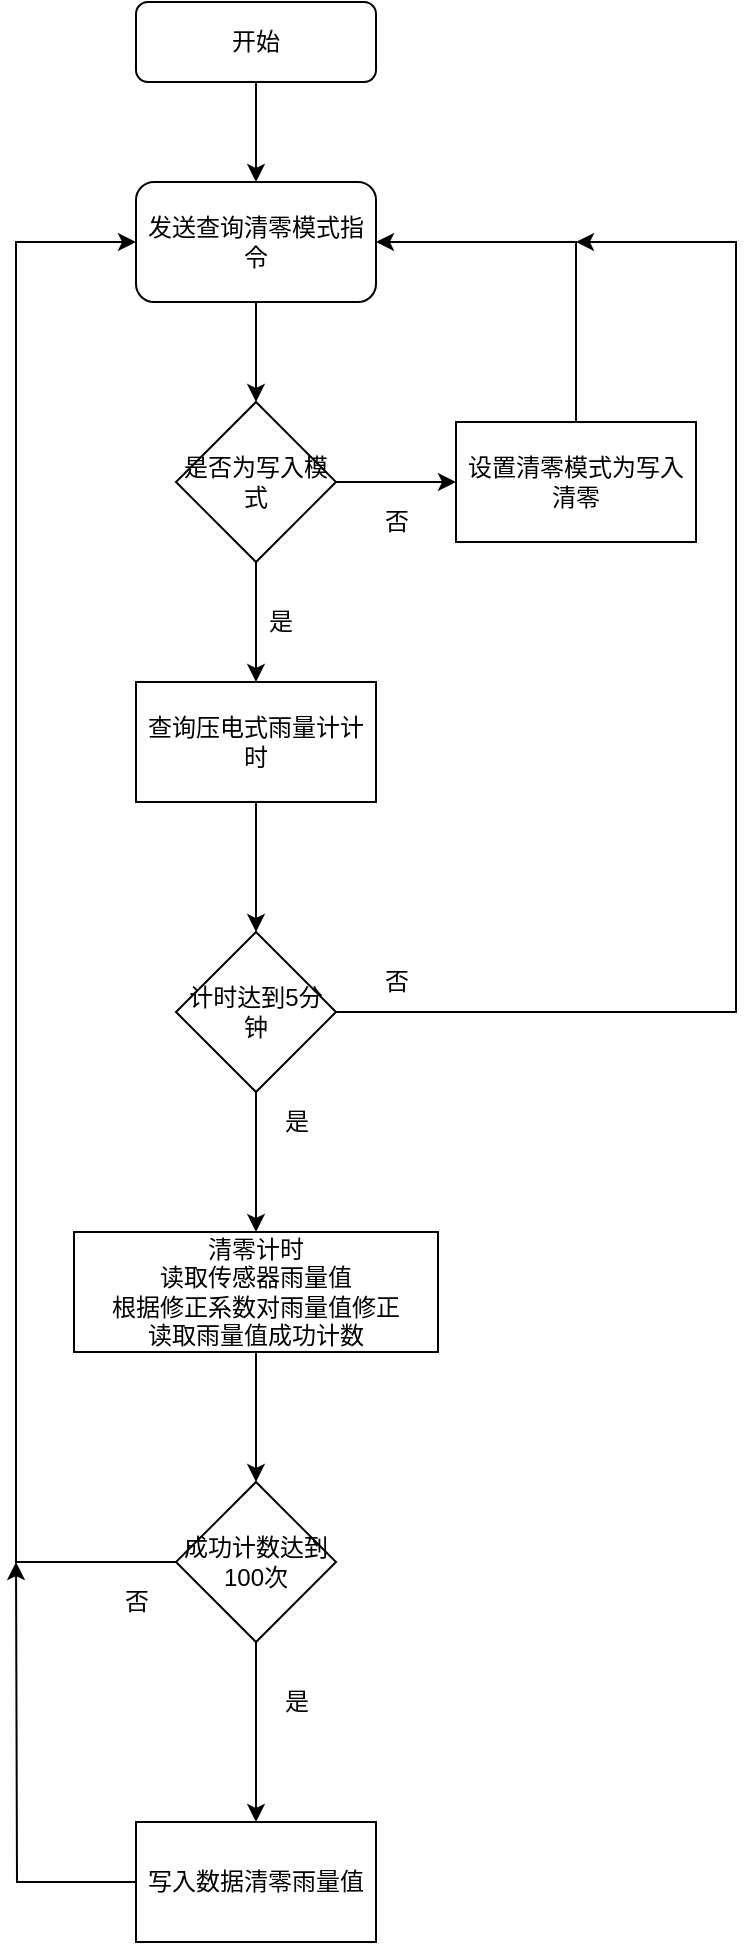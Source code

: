 <mxfile version="14.6.10" type="github">
  <diagram id="C5RBs43oDa-KdzZeNtuy" name="Page-1">
    <mxGraphModel dx="2031" dy="1090" grid="0" gridSize="10" guides="1" tooltips="1" connect="1" arrows="1" fold="1" page="1" pageScale="1" pageWidth="827" pageHeight="1169" math="0" shadow="0">
      <root>
        <mxCell id="WIyWlLk6GJQsqaUBKTNV-0" />
        <mxCell id="WIyWlLk6GJQsqaUBKTNV-1" parent="WIyWlLk6GJQsqaUBKTNV-0" />
        <mxCell id="w8_CbX6rNwMr6R3IFAu_-6" style="edgeStyle=orthogonalEdgeStyle;rounded=0;orthogonalLoop=1;jettySize=auto;html=1;exitX=0.5;exitY=1;exitDx=0;exitDy=0;entryX=0.5;entryY=0;entryDx=0;entryDy=0;" edge="1" parent="WIyWlLk6GJQsqaUBKTNV-1" source="WIyWlLk6GJQsqaUBKTNV-3" target="w8_CbX6rNwMr6R3IFAu_-0">
          <mxGeometry relative="1" as="geometry" />
        </mxCell>
        <mxCell id="WIyWlLk6GJQsqaUBKTNV-3" value="开始" style="rounded=1;whiteSpace=wrap;html=1;fontSize=12;glass=0;strokeWidth=1;shadow=0;" parent="WIyWlLk6GJQsqaUBKTNV-1" vertex="1">
          <mxGeometry x="160" y="80" width="120" height="40" as="geometry" />
        </mxCell>
        <mxCell id="w8_CbX6rNwMr6R3IFAu_-7" style="edgeStyle=orthogonalEdgeStyle;rounded=0;orthogonalLoop=1;jettySize=auto;html=1;exitX=0.5;exitY=1;exitDx=0;exitDy=0;entryX=0.5;entryY=0;entryDx=0;entryDy=0;" edge="1" parent="WIyWlLk6GJQsqaUBKTNV-1" source="w8_CbX6rNwMr6R3IFAu_-0" target="w8_CbX6rNwMr6R3IFAu_-1">
          <mxGeometry relative="1" as="geometry" />
        </mxCell>
        <mxCell id="w8_CbX6rNwMr6R3IFAu_-0" value="发送查询清零模式指令" style="rounded=1;whiteSpace=wrap;html=1;" vertex="1" parent="WIyWlLk6GJQsqaUBKTNV-1">
          <mxGeometry x="160" y="170" width="120" height="60" as="geometry" />
        </mxCell>
        <mxCell id="w8_CbX6rNwMr6R3IFAu_-3" value="" style="edgeStyle=orthogonalEdgeStyle;rounded=0;orthogonalLoop=1;jettySize=auto;html=1;" edge="1" parent="WIyWlLk6GJQsqaUBKTNV-1" source="w8_CbX6rNwMr6R3IFAu_-1" target="w8_CbX6rNwMr6R3IFAu_-2">
          <mxGeometry relative="1" as="geometry" />
        </mxCell>
        <mxCell id="w8_CbX6rNwMr6R3IFAu_-9" value="" style="edgeStyle=orthogonalEdgeStyle;rounded=0;orthogonalLoop=1;jettySize=auto;html=1;" edge="1" parent="WIyWlLk6GJQsqaUBKTNV-1" source="w8_CbX6rNwMr6R3IFAu_-1" target="w8_CbX6rNwMr6R3IFAu_-8">
          <mxGeometry relative="1" as="geometry" />
        </mxCell>
        <mxCell id="w8_CbX6rNwMr6R3IFAu_-1" value="是否为写入模式" style="rhombus;whiteSpace=wrap;html=1;" vertex="1" parent="WIyWlLk6GJQsqaUBKTNV-1">
          <mxGeometry x="180" y="280" width="80" height="80" as="geometry" />
        </mxCell>
        <mxCell id="w8_CbX6rNwMr6R3IFAu_-5" style="edgeStyle=orthogonalEdgeStyle;rounded=0;orthogonalLoop=1;jettySize=auto;html=1;exitX=0.5;exitY=1;exitDx=0;exitDy=0;entryX=0.5;entryY=0;entryDx=0;entryDy=0;" edge="1" parent="WIyWlLk6GJQsqaUBKTNV-1" source="w8_CbX6rNwMr6R3IFAu_-2" target="w8_CbX6rNwMr6R3IFAu_-4">
          <mxGeometry relative="1" as="geometry" />
        </mxCell>
        <mxCell id="w8_CbX6rNwMr6R3IFAu_-2" value="查询压电式雨量计计时" style="whiteSpace=wrap;html=1;" vertex="1" parent="WIyWlLk6GJQsqaUBKTNV-1">
          <mxGeometry x="160" y="420" width="120" height="60" as="geometry" />
        </mxCell>
        <mxCell id="w8_CbX6rNwMr6R3IFAu_-12" value="" style="edgeStyle=orthogonalEdgeStyle;rounded=0;orthogonalLoop=1;jettySize=auto;html=1;" edge="1" parent="WIyWlLk6GJQsqaUBKTNV-1" source="w8_CbX6rNwMr6R3IFAu_-4" target="w8_CbX6rNwMr6R3IFAu_-11">
          <mxGeometry relative="1" as="geometry" />
        </mxCell>
        <mxCell id="w8_CbX6rNwMr6R3IFAu_-13" style="edgeStyle=orthogonalEdgeStyle;rounded=0;orthogonalLoop=1;jettySize=auto;html=1;exitX=1;exitY=0.5;exitDx=0;exitDy=0;" edge="1" parent="WIyWlLk6GJQsqaUBKTNV-1" source="w8_CbX6rNwMr6R3IFAu_-4">
          <mxGeometry relative="1" as="geometry">
            <mxPoint x="380" y="200" as="targetPoint" />
            <Array as="points">
              <mxPoint x="460" y="585" />
              <mxPoint x="460" y="200" />
              <mxPoint x="390" y="200" />
            </Array>
          </mxGeometry>
        </mxCell>
        <mxCell id="w8_CbX6rNwMr6R3IFAu_-4" value="计时达到5分钟" style="rhombus;whiteSpace=wrap;html=1;" vertex="1" parent="WIyWlLk6GJQsqaUBKTNV-1">
          <mxGeometry x="180" y="545" width="80" height="80" as="geometry" />
        </mxCell>
        <mxCell id="w8_CbX6rNwMr6R3IFAu_-10" style="edgeStyle=orthogonalEdgeStyle;rounded=0;orthogonalLoop=1;jettySize=auto;html=1;exitX=0.5;exitY=0;exitDx=0;exitDy=0;entryX=1;entryY=0.5;entryDx=0;entryDy=0;" edge="1" parent="WIyWlLk6GJQsqaUBKTNV-1" source="w8_CbX6rNwMr6R3IFAu_-8" target="w8_CbX6rNwMr6R3IFAu_-0">
          <mxGeometry relative="1" as="geometry" />
        </mxCell>
        <mxCell id="w8_CbX6rNwMr6R3IFAu_-8" value="设置清零模式为写入清零" style="whiteSpace=wrap;html=1;" vertex="1" parent="WIyWlLk6GJQsqaUBKTNV-1">
          <mxGeometry x="320" y="290" width="120" height="60" as="geometry" />
        </mxCell>
        <mxCell id="w8_CbX6rNwMr6R3IFAu_-17" style="edgeStyle=orthogonalEdgeStyle;rounded=0;orthogonalLoop=1;jettySize=auto;html=1;exitX=0.5;exitY=1;exitDx=0;exitDy=0;" edge="1" parent="WIyWlLk6GJQsqaUBKTNV-1" source="w8_CbX6rNwMr6R3IFAu_-11" target="w8_CbX6rNwMr6R3IFAu_-14">
          <mxGeometry relative="1" as="geometry" />
        </mxCell>
        <mxCell id="w8_CbX6rNwMr6R3IFAu_-11" value="&lt;div&gt;清零计时&lt;/div&gt;&lt;div&gt;读取传感器雨量值&lt;/div&gt;&lt;div&gt;根据修正系数对雨量值修正&lt;br&gt;&lt;/div&gt;&lt;div&gt;读取雨量值成功计数&lt;br&gt;&lt;/div&gt;" style="whiteSpace=wrap;html=1;" vertex="1" parent="WIyWlLk6GJQsqaUBKTNV-1">
          <mxGeometry x="129" y="695" width="182" height="60" as="geometry" />
        </mxCell>
        <mxCell id="w8_CbX6rNwMr6R3IFAu_-16" value="" style="edgeStyle=orthogonalEdgeStyle;rounded=0;orthogonalLoop=1;jettySize=auto;html=1;" edge="1" parent="WIyWlLk6GJQsqaUBKTNV-1" source="w8_CbX6rNwMr6R3IFAu_-14" target="w8_CbX6rNwMr6R3IFAu_-15">
          <mxGeometry relative="1" as="geometry" />
        </mxCell>
        <mxCell id="w8_CbX6rNwMr6R3IFAu_-18" style="edgeStyle=orthogonalEdgeStyle;rounded=0;orthogonalLoop=1;jettySize=auto;html=1;exitX=1;exitY=0.5;exitDx=0;exitDy=0;entryX=0;entryY=0.5;entryDx=0;entryDy=0;" edge="1" parent="WIyWlLk6GJQsqaUBKTNV-1" source="w8_CbX6rNwMr6R3IFAu_-14" target="w8_CbX6rNwMr6R3IFAu_-0">
          <mxGeometry relative="1" as="geometry">
            <Array as="points">
              <mxPoint x="100" y="860" />
              <mxPoint x="100" y="200" />
            </Array>
          </mxGeometry>
        </mxCell>
        <mxCell id="w8_CbX6rNwMr6R3IFAu_-14" value="成功计数达到100次" style="rhombus;whiteSpace=wrap;html=1;" vertex="1" parent="WIyWlLk6GJQsqaUBKTNV-1">
          <mxGeometry x="180" y="820" width="80" height="80" as="geometry" />
        </mxCell>
        <mxCell id="w8_CbX6rNwMr6R3IFAu_-19" style="edgeStyle=orthogonalEdgeStyle;rounded=0;orthogonalLoop=1;jettySize=auto;html=1;exitX=0;exitY=0.5;exitDx=0;exitDy=0;" edge="1" parent="WIyWlLk6GJQsqaUBKTNV-1" source="w8_CbX6rNwMr6R3IFAu_-15">
          <mxGeometry relative="1" as="geometry">
            <mxPoint x="100" y="860" as="targetPoint" />
          </mxGeometry>
        </mxCell>
        <mxCell id="w8_CbX6rNwMr6R3IFAu_-15" value="写入数据清零雨量值" style="whiteSpace=wrap;html=1;" vertex="1" parent="WIyWlLk6GJQsqaUBKTNV-1">
          <mxGeometry x="160" y="990" width="120" height="60" as="geometry" />
        </mxCell>
        <mxCell id="w8_CbX6rNwMr6R3IFAu_-20" value="是" style="text;html=1;align=center;verticalAlign=middle;resizable=0;points=[];autosize=1;strokeColor=none;" vertex="1" parent="WIyWlLk6GJQsqaUBKTNV-1">
          <mxGeometry x="217" y="380" width="30" height="20" as="geometry" />
        </mxCell>
        <mxCell id="w8_CbX6rNwMr6R3IFAu_-21" value="否" style="text;html=1;align=center;verticalAlign=middle;resizable=0;points=[];autosize=1;strokeColor=none;" vertex="1" parent="WIyWlLk6GJQsqaUBKTNV-1">
          <mxGeometry x="275" y="330" width="30" height="20" as="geometry" />
        </mxCell>
        <mxCell id="w8_CbX6rNwMr6R3IFAu_-22" value="否" style="text;html=1;align=center;verticalAlign=middle;resizable=0;points=[];autosize=1;strokeColor=none;" vertex="1" parent="WIyWlLk6GJQsqaUBKTNV-1">
          <mxGeometry x="275" y="560" width="30" height="20" as="geometry" />
        </mxCell>
        <mxCell id="w8_CbX6rNwMr6R3IFAu_-23" value="是" style="text;html=1;align=center;verticalAlign=middle;resizable=0;points=[];autosize=1;strokeColor=none;" vertex="1" parent="WIyWlLk6GJQsqaUBKTNV-1">
          <mxGeometry x="225" y="630" width="30" height="20" as="geometry" />
        </mxCell>
        <mxCell id="w8_CbX6rNwMr6R3IFAu_-24" value="是" style="text;html=1;align=center;verticalAlign=middle;resizable=0;points=[];autosize=1;strokeColor=none;" vertex="1" parent="WIyWlLk6GJQsqaUBKTNV-1">
          <mxGeometry x="225" y="920" width="30" height="20" as="geometry" />
        </mxCell>
        <mxCell id="w8_CbX6rNwMr6R3IFAu_-25" value="否" style="text;html=1;align=center;verticalAlign=middle;resizable=0;points=[];autosize=1;strokeColor=none;" vertex="1" parent="WIyWlLk6GJQsqaUBKTNV-1">
          <mxGeometry x="145" y="870" width="30" height="20" as="geometry" />
        </mxCell>
      </root>
    </mxGraphModel>
  </diagram>
</mxfile>
